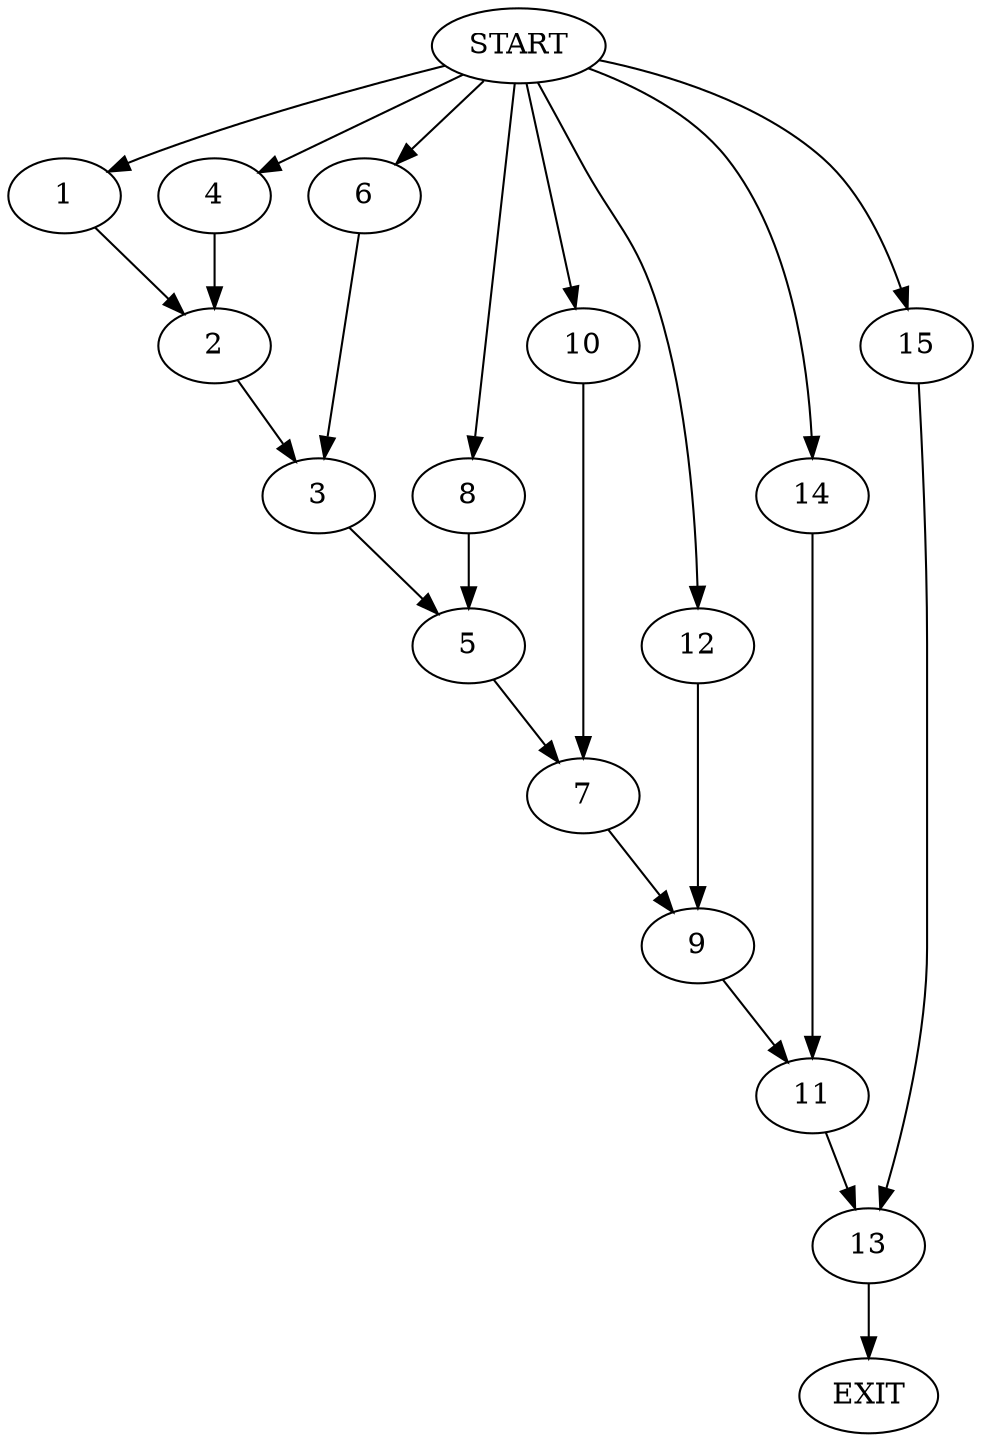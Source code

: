 digraph {
0 [label="START"]
16 [label="EXIT"]
0 -> 1
1 -> 2
2 -> 3
0 -> 4
4 -> 2
3 -> 5
0 -> 6
6 -> 3
5 -> 7
0 -> 8
8 -> 5
7 -> 9
0 -> 10
10 -> 7
9 -> 11
0 -> 12
12 -> 9
11 -> 13
0 -> 14
14 -> 11
13 -> 16
0 -> 15
15 -> 13
}
